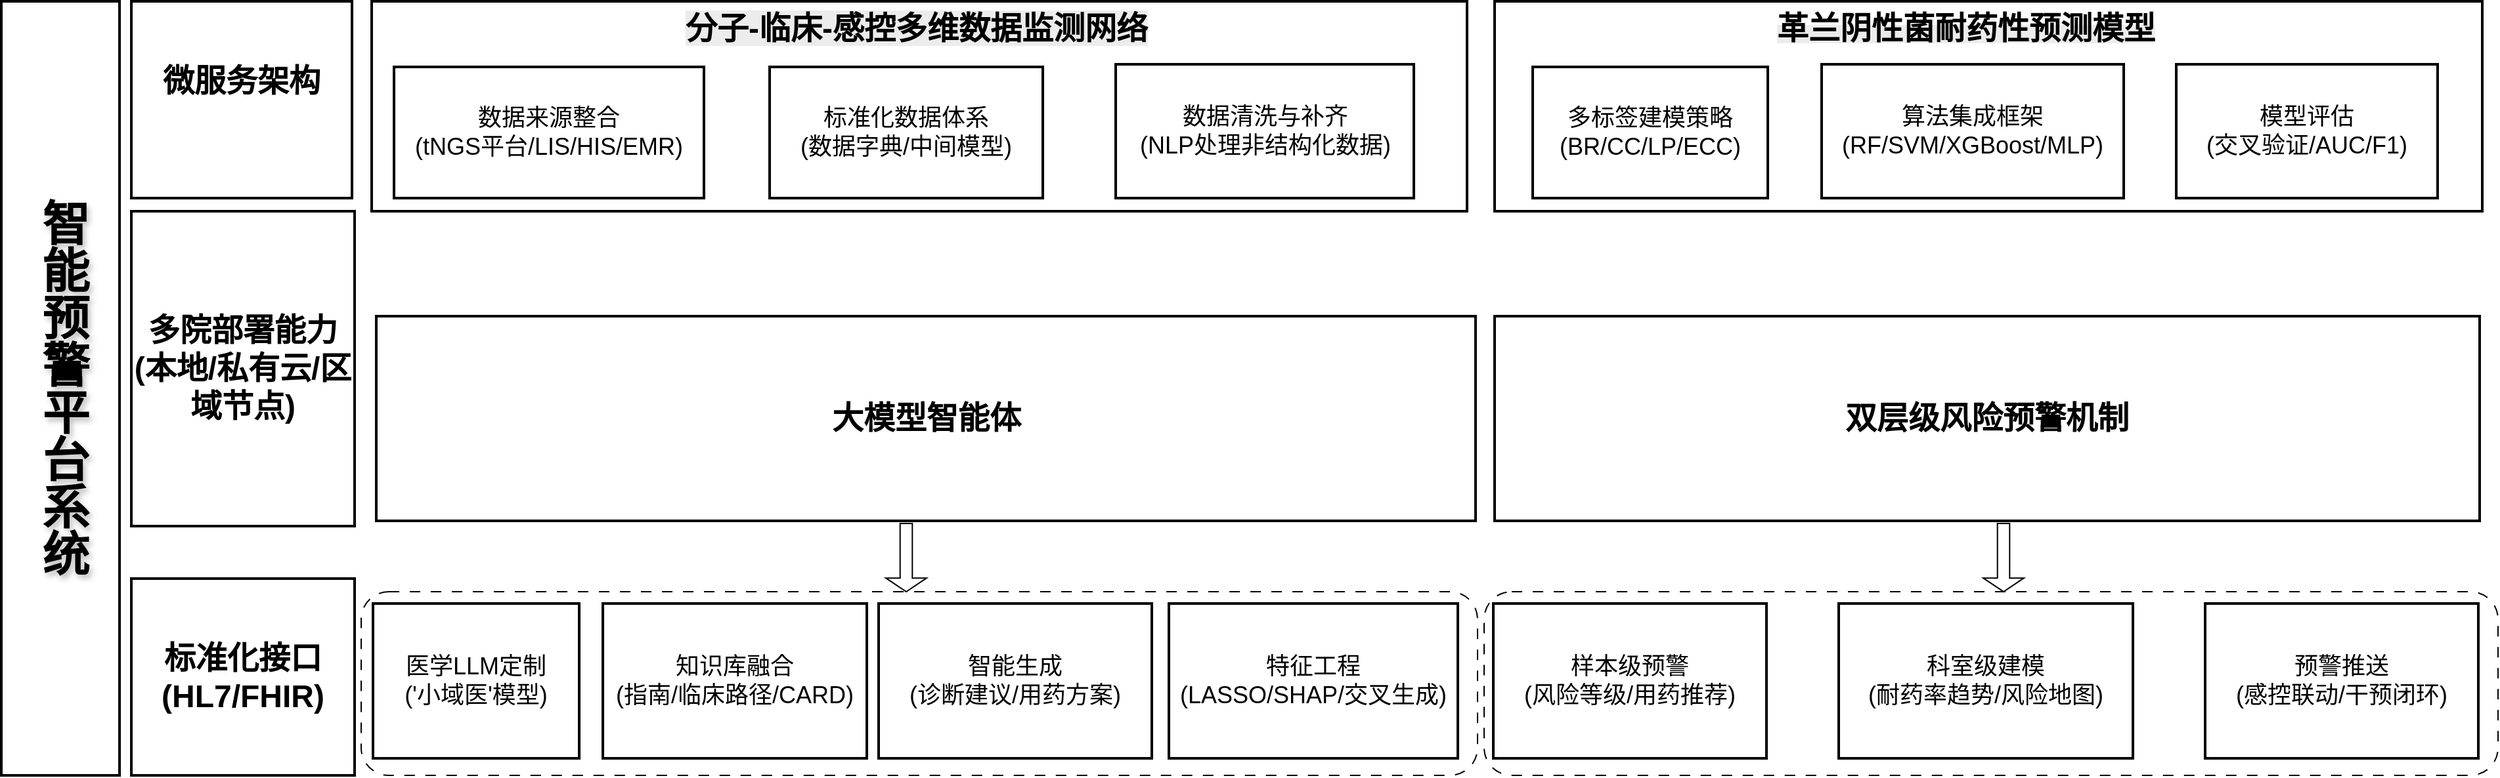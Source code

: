 <mxfile version="27.1.4">
  <diagram name="第 1 页" id="MoM5HvEvxiEUrhwyZwke">
    <mxGraphModel dx="1996" dy="1166" grid="1" gridSize="10" guides="1" tooltips="1" connect="1" arrows="1" fold="1" page="1" pageScale="1" pageWidth="827" pageHeight="1169" math="0" shadow="0">
      <root>
        <mxCell id="0" />
        <mxCell id="1" parent="0" />
        <mxCell id="Pc1VlUBRtj1kkJa0Z193-4" value="" style="rounded=1;whiteSpace=wrap;html=1;dashed=1;dashPattern=8 8;" vertex="1" parent="1">
          <mxGeometry x="1210" y="610" width="772" height="140" as="geometry" />
        </mxCell>
        <mxCell id="Pc1VlUBRtj1kkJa0Z193-3" value="" style="rounded=1;whiteSpace=wrap;html=1;dashed=1;dashPattern=8 8;strokeWidth=1;" vertex="1" parent="1">
          <mxGeometry x="355" y="610" width="850" height="140" as="geometry" />
        </mxCell>
        <mxCell id="w4X7jHSgG0uKmDSapHs3-67" value="" style="whiteSpace=wrap;strokeWidth=2;" parent="1" vertex="1">
          <mxGeometry x="1218" y="160" width="752" height="160" as="geometry" />
        </mxCell>
        <mxCell id="w4X7jHSgG0uKmDSapHs3-6" value="" style="whiteSpace=wrap;strokeWidth=2;" parent="1" vertex="1">
          <mxGeometry x="363" y="160" width="834" height="160" as="geometry" />
        </mxCell>
        <mxCell id="w4X7jHSgG0uKmDSapHs3-7" value="数据来源整合&#xa;(tNGS平台/LIS/HIS/EMR)" style="whiteSpace=wrap;strokeWidth=2;fontSize=18;" parent="1" vertex="1">
          <mxGeometry x="380" y="210" width="236" height="100" as="geometry" />
        </mxCell>
        <mxCell id="w4X7jHSgG0uKmDSapHs3-8" value="标准化数据体系&#xa;(数据字典/中间模型)" style="whiteSpace=wrap;strokeWidth=2;fontSize=18;" parent="1" vertex="1">
          <mxGeometry x="666" y="210" width="208" height="100" as="geometry" />
        </mxCell>
        <mxCell id="w4X7jHSgG0uKmDSapHs3-9" value="数据清洗与补齐&#xa;(NLP处理非结构化数据)" style="whiteSpace=wrap;strokeWidth=2;fontSize=18;" parent="1" vertex="1">
          <mxGeometry x="929.5" y="208" width="227" height="102" as="geometry" />
        </mxCell>
        <mxCell id="w4X7jHSgG0uKmDSapHs3-12" value="多标签建模策略&#xa;(BR/CC/LP/ECC)" style="whiteSpace=wrap;strokeWidth=2;fontSize=18;" parent="1" vertex="1">
          <mxGeometry x="1247" y="210" width="179" height="100" as="geometry" />
        </mxCell>
        <mxCell id="w4X7jHSgG0uKmDSapHs3-13" value="算法集成框架&#xa;(RF/SVM/XGBoost/MLP)" style="whiteSpace=wrap;strokeWidth=2;fontSize=18;" parent="1" vertex="1">
          <mxGeometry x="1467" y="208" width="230" height="102" as="geometry" />
        </mxCell>
        <mxCell id="w4X7jHSgG0uKmDSapHs3-14" value="特征工程&#xa;(LASSO/SHAP/交叉生成)" style="whiteSpace=wrap;strokeWidth=2;fontSize=18;" parent="1" vertex="1">
          <mxGeometry x="970" y="619" width="220" height="118" as="geometry" />
        </mxCell>
        <mxCell id="w4X7jHSgG0uKmDSapHs3-15" value="模型评估&#xa;(交叉验证/AUC/F1)" style="whiteSpace=wrap;strokeWidth=2;fontSize=18;" parent="1" vertex="1">
          <mxGeometry x="1737" y="208" width="199" height="102" as="geometry" />
        </mxCell>
        <mxCell id="w4X7jHSgG0uKmDSapHs3-16" value="双层级风险预警机制" style="whiteSpace=wrap;strokeWidth=2;fontSize=24;fontStyle=1" parent="1" vertex="1">
          <mxGeometry x="1218" y="400" width="750" height="156" as="geometry" />
        </mxCell>
        <mxCell id="w4X7jHSgG0uKmDSapHs3-17" value="样本级预警&#xa;(风险等级/用药推荐)" style="whiteSpace=wrap;strokeWidth=2;fontSize=18;" parent="1" vertex="1">
          <mxGeometry x="1217" y="619" width="208" height="118" as="geometry" />
        </mxCell>
        <mxCell id="w4X7jHSgG0uKmDSapHs3-18" value="科室级建模&#xa;(耐药率趋势/风险地图)" style="whiteSpace=wrap;strokeWidth=2;fontSize=18;" parent="1" vertex="1">
          <mxGeometry x="1480" y="619" width="224" height="118" as="geometry" />
        </mxCell>
        <mxCell id="w4X7jHSgG0uKmDSapHs3-19" value="预警推送&#xa;(感控联动/干预闭环)" style="whiteSpace=wrap;strokeWidth=2;fontSize=18;" parent="1" vertex="1">
          <mxGeometry x="1759" y="619" width="208" height="118" as="geometry" />
        </mxCell>
        <mxCell id="w4X7jHSgG0uKmDSapHs3-20" value="大模型智能体" style="whiteSpace=wrap;strokeWidth=2;fontSize=24;fontStyle=1" parent="1" vertex="1">
          <mxGeometry x="366.5" y="400" width="837" height="156" as="geometry" />
        </mxCell>
        <mxCell id="w4X7jHSgG0uKmDSapHs3-21" value="医学LLM定制&#xa;(&#39;小域医&#39;模型)" style="whiteSpace=wrap;strokeWidth=2;fontSize=18;" parent="1" vertex="1">
          <mxGeometry x="364" y="619" width="157" height="118" as="geometry" />
        </mxCell>
        <mxCell id="w4X7jHSgG0uKmDSapHs3-22" value="知识库融合&#xa;(指南/临床路径/CARD)" style="whiteSpace=wrap;strokeWidth=2;fontSize=18;" parent="1" vertex="1">
          <mxGeometry x="539" y="619" width="201" height="118" as="geometry" />
        </mxCell>
        <mxCell id="w4X7jHSgG0uKmDSapHs3-23" value="智能生成&#xa;(诊断建议/用药方案)" style="whiteSpace=wrap;strokeWidth=2;fontSize=18;" parent="1" vertex="1">
          <mxGeometry x="749" y="619" width="208" height="118" as="geometry" />
        </mxCell>
        <mxCell id="w4X7jHSgG0uKmDSapHs3-24" value="智能预警平台系统" style="whiteSpace=wrap;strokeWidth=2;verticalAlign=middle;textShadow=1;textDirection=vertical-rl;fontSize=36;fontStyle=1" parent="1" vertex="1">
          <mxGeometry x="81" y="160" width="90" height="590" as="geometry" />
        </mxCell>
        <mxCell id="w4X7jHSgG0uKmDSapHs3-25" value="微服务架构&#xa;" style="whiteSpace=wrap;strokeWidth=2;fontSize=24;fontStyle=1" parent="1" vertex="1">
          <mxGeometry x="180" y="160" width="168" height="150" as="geometry" />
        </mxCell>
        <mxCell id="w4X7jHSgG0uKmDSapHs3-26" value="多院部署能力&#xa;(本地/私有云/区域节点)" style="whiteSpace=wrap;strokeWidth=2;fontSize=24;fontStyle=1" parent="1" vertex="1">
          <mxGeometry x="180" y="320" width="170" height="240" as="geometry" />
        </mxCell>
        <mxCell id="w4X7jHSgG0uKmDSapHs3-27" value="标准化接口&#xa;(HL7/FHIR)" style="whiteSpace=wrap;strokeWidth=2;fontSize=24;fontStyle=1" parent="1" vertex="1">
          <mxGeometry x="180" y="600" width="170" height="150" as="geometry" />
        </mxCell>
        <mxCell id="w4X7jHSgG0uKmDSapHs3-64" value="&lt;font style=&quot;font-size: 24px;&quot;&gt;&lt;span style=&quot;color: rgb(0, 0, 0); font-family: Helvetica; font-style: normal; font-variant-ligatures: normal; font-variant-caps: normal; letter-spacing: normal; orphans: 2; text-align: center; text-indent: 0px; text-transform: none; widows: 2; word-spacing: 0px; -webkit-text-stroke-width: 0px; white-space: normal; background-color: rgb(236, 236, 236); text-decoration-thickness: initial; text-decoration-style: initial; text-decoration-color: initial; float: none; display: inline !important;&quot;&gt;&lt;font style=&quot;&quot;&gt;分子-临床-感控多维数据&lt;/font&gt;&lt;/span&gt;&lt;span style=&quot;color: rgb(0, 0, 0); font-family: Helvetica; font-style: normal; font-variant-ligatures: normal; font-variant-caps: normal; letter-spacing: normal; orphans: 2; text-align: center; text-indent: 0px; text-transform: none; widows: 2; word-spacing: 0px; -webkit-text-stroke-width: 0px; white-space: normal; background-color: rgb(236, 236, 236); text-decoration-thickness: initial; text-decoration-style: initial; text-decoration-color: initial; float: none; display: inline !important;&quot;&gt;&lt;font style=&quot;&quot;&gt;监测网络&lt;/font&gt;&lt;/span&gt;&lt;/font&gt;" style="text;whiteSpace=wrap;html=1;fontStyle=1" parent="1" vertex="1">
          <mxGeometry x="600" y="160" width="370" height="40" as="geometry" />
        </mxCell>
        <mxCell id="w4X7jHSgG0uKmDSapHs3-65" value="&lt;span style=&quot;color: rgb(0, 0, 0); font-family: Helvetica; font-style: normal; font-variant-ligatures: normal; font-variant-caps: normal; letter-spacing: normal; orphans: 2; text-indent: 0px; text-transform: none; widows: 2; word-spacing: 0px; -webkit-text-stroke-width: 0px; white-space: normal; background-color: rgb(236, 236, 236); text-decoration-thickness: initial; text-decoration-style: initial; text-decoration-color: initial; float: none; display: inline !important;&quot;&gt;&lt;font style=&quot;font-size: 24px;&quot;&gt;革兰阴性菌耐药性预测模型&lt;/font&gt;&lt;/span&gt;" style="text;whiteSpace=wrap;html=1;align=center;fontStyle=1" parent="1" vertex="1">
          <mxGeometry x="1377" y="160" width="400" height="40" as="geometry" />
        </mxCell>
        <mxCell id="Pc1VlUBRtj1kkJa0Z193-8" value="" style="shape=singleArrow;direction=south;whiteSpace=wrap;html=1;" vertex="1" parent="1">
          <mxGeometry x="754.5" y="558" width="31" height="52" as="geometry" />
        </mxCell>
        <mxCell id="Pc1VlUBRtj1kkJa0Z193-9" value="" style="shape=singleArrow;direction=south;whiteSpace=wrap;html=1;" vertex="1" parent="1">
          <mxGeometry x="1590" y="558" width="31" height="52" as="geometry" />
        </mxCell>
      </root>
    </mxGraphModel>
  </diagram>
</mxfile>
